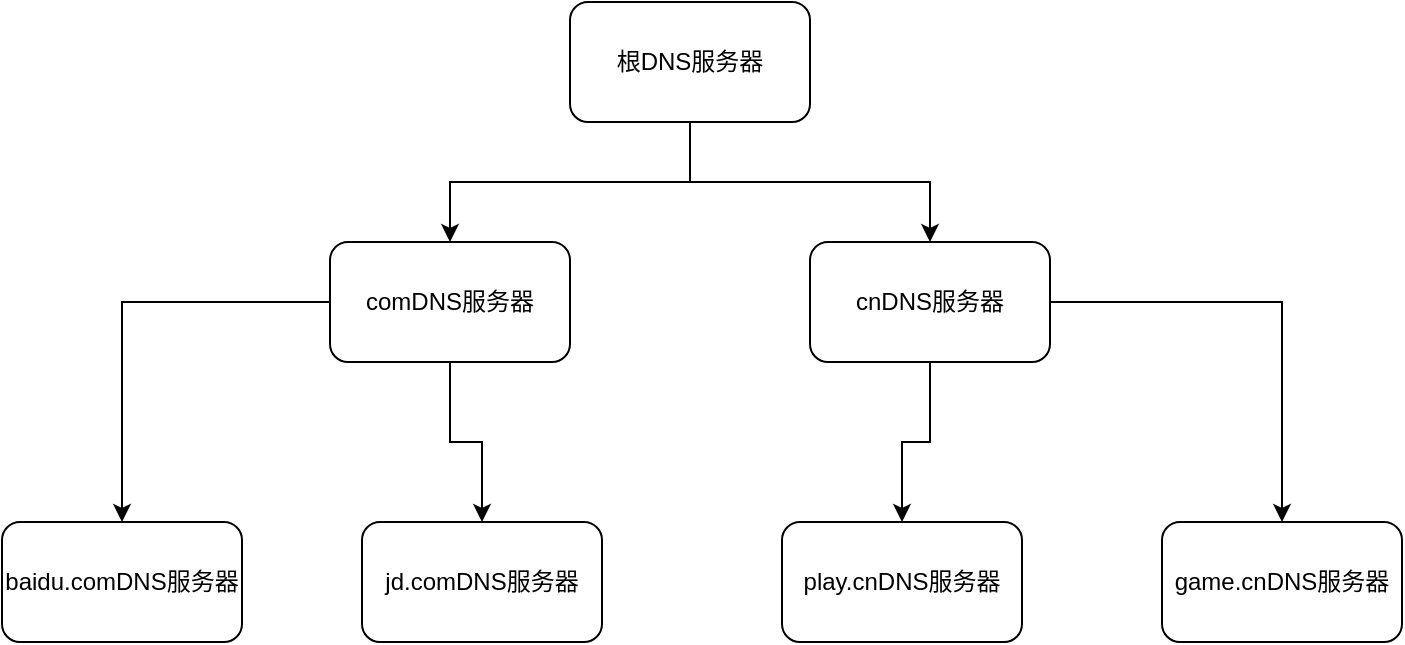 <mxfile version="22.0.8" type="github">
  <diagram name="第 1 页" id="2rPwsxsZ7Br1GMojUpt_">
    <mxGraphModel dx="956" dy="609" grid="1" gridSize="10" guides="1" tooltips="1" connect="1" arrows="1" fold="1" page="1" pageScale="1" pageWidth="827" pageHeight="1169" math="0" shadow="0">
      <root>
        <mxCell id="0" />
        <mxCell id="1" parent="0" />
        <mxCell id="aktmekFdQaOdODJRmA_F-8" style="edgeStyle=orthogonalEdgeStyle;rounded=0;orthogonalLoop=1;jettySize=auto;html=1;" edge="1" parent="1" source="aktmekFdQaOdODJRmA_F-1" target="aktmekFdQaOdODJRmA_F-2">
          <mxGeometry relative="1" as="geometry" />
        </mxCell>
        <mxCell id="aktmekFdQaOdODJRmA_F-9" style="edgeStyle=orthogonalEdgeStyle;rounded=0;orthogonalLoop=1;jettySize=auto;html=1;" edge="1" parent="1" source="aktmekFdQaOdODJRmA_F-1" target="aktmekFdQaOdODJRmA_F-3">
          <mxGeometry relative="1" as="geometry" />
        </mxCell>
        <mxCell id="aktmekFdQaOdODJRmA_F-1" value="根DNS服务器" style="rounded=1;whiteSpace=wrap;html=1;" vertex="1" parent="1">
          <mxGeometry x="354" y="130" width="120" height="60" as="geometry" />
        </mxCell>
        <mxCell id="aktmekFdQaOdODJRmA_F-10" style="edgeStyle=orthogonalEdgeStyle;rounded=0;orthogonalLoop=1;jettySize=auto;html=1;" edge="1" parent="1" source="aktmekFdQaOdODJRmA_F-2" target="aktmekFdQaOdODJRmA_F-4">
          <mxGeometry relative="1" as="geometry" />
        </mxCell>
        <mxCell id="aktmekFdQaOdODJRmA_F-11" style="edgeStyle=orthogonalEdgeStyle;rounded=0;orthogonalLoop=1;jettySize=auto;html=1;entryX=0.5;entryY=0;entryDx=0;entryDy=0;" edge="1" parent="1" source="aktmekFdQaOdODJRmA_F-2" target="aktmekFdQaOdODJRmA_F-5">
          <mxGeometry relative="1" as="geometry" />
        </mxCell>
        <mxCell id="aktmekFdQaOdODJRmA_F-2" value="comDNS服务器" style="rounded=1;whiteSpace=wrap;html=1;" vertex="1" parent="1">
          <mxGeometry x="234" y="250" width="120" height="60" as="geometry" />
        </mxCell>
        <mxCell id="aktmekFdQaOdODJRmA_F-12" style="edgeStyle=orthogonalEdgeStyle;rounded=0;orthogonalLoop=1;jettySize=auto;html=1;entryX=0.5;entryY=0;entryDx=0;entryDy=0;" edge="1" parent="1" source="aktmekFdQaOdODJRmA_F-3" target="aktmekFdQaOdODJRmA_F-6">
          <mxGeometry relative="1" as="geometry" />
        </mxCell>
        <mxCell id="aktmekFdQaOdODJRmA_F-13" style="edgeStyle=orthogonalEdgeStyle;rounded=0;orthogonalLoop=1;jettySize=auto;html=1;" edge="1" parent="1" source="aktmekFdQaOdODJRmA_F-3" target="aktmekFdQaOdODJRmA_F-7">
          <mxGeometry relative="1" as="geometry" />
        </mxCell>
        <mxCell id="aktmekFdQaOdODJRmA_F-3" value="cnDNS服务器" style="rounded=1;whiteSpace=wrap;html=1;" vertex="1" parent="1">
          <mxGeometry x="474" y="250" width="120" height="60" as="geometry" />
        </mxCell>
        <mxCell id="aktmekFdQaOdODJRmA_F-4" value="baidu.comDNS服务器" style="rounded=1;whiteSpace=wrap;html=1;" vertex="1" parent="1">
          <mxGeometry x="70" y="390" width="120" height="60" as="geometry" />
        </mxCell>
        <mxCell id="aktmekFdQaOdODJRmA_F-5" value="jd.comDNS服务器" style="rounded=1;whiteSpace=wrap;html=1;" vertex="1" parent="1">
          <mxGeometry x="250" y="390" width="120" height="60" as="geometry" />
        </mxCell>
        <mxCell id="aktmekFdQaOdODJRmA_F-6" value="play.cnDNS服务器" style="rounded=1;whiteSpace=wrap;html=1;" vertex="1" parent="1">
          <mxGeometry x="460" y="390" width="120" height="60" as="geometry" />
        </mxCell>
        <mxCell id="aktmekFdQaOdODJRmA_F-7" value="game.cnDNS服务器" style="rounded=1;whiteSpace=wrap;html=1;" vertex="1" parent="1">
          <mxGeometry x="650" y="390" width="120" height="60" as="geometry" />
        </mxCell>
      </root>
    </mxGraphModel>
  </diagram>
</mxfile>
